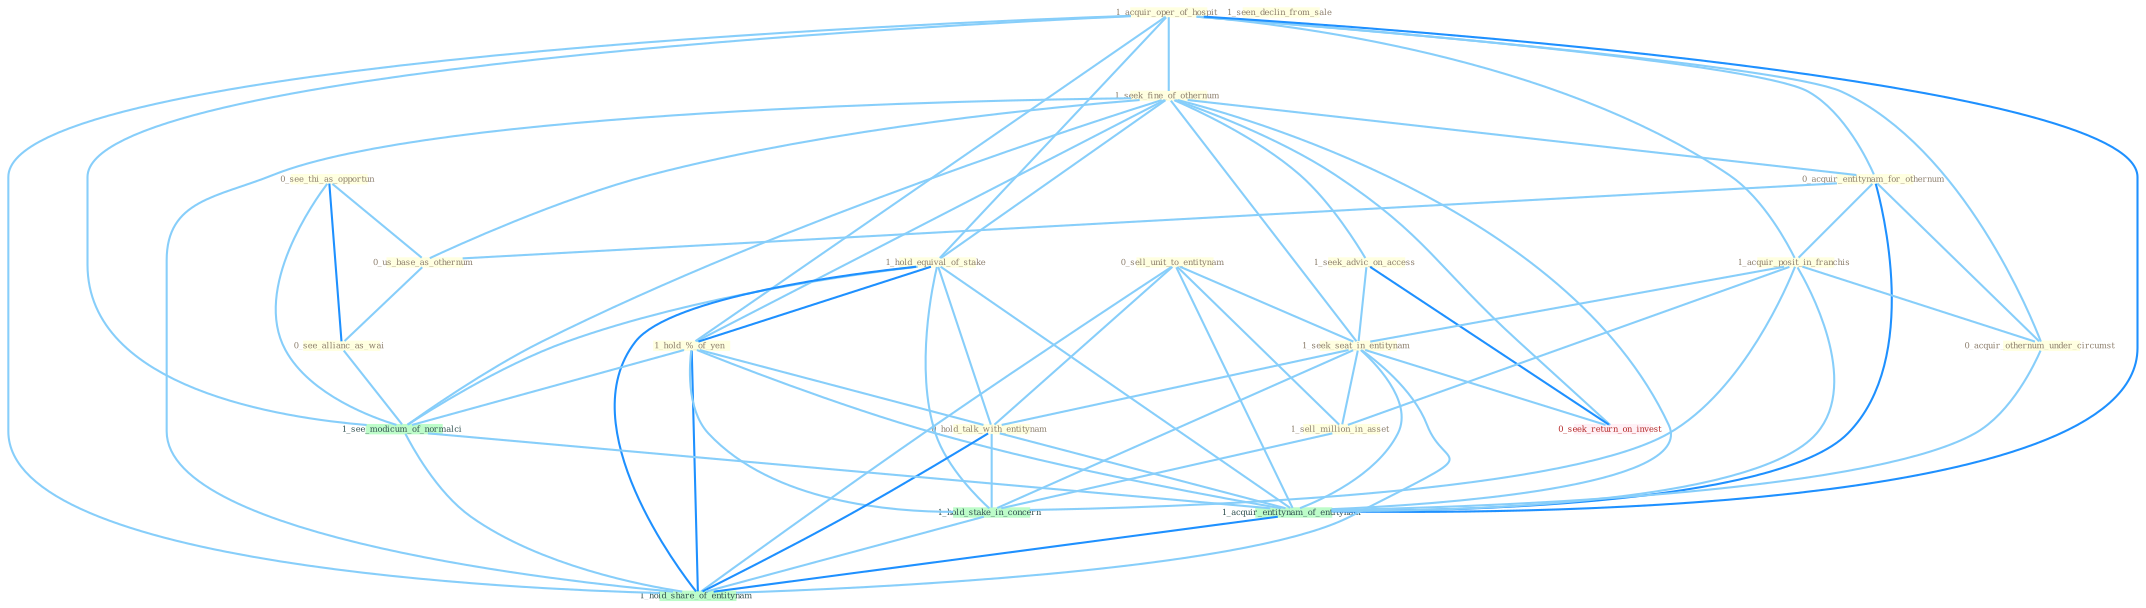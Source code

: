 Graph G{ 
    node
    [shape=polygon,style=filled,width=.5,height=.06,color="#BDFCC9",fixedsize=true,fontsize=4,
    fontcolor="#2f4f4f"];
    {node
    [color="#ffffe0", fontcolor="#8b7d6b"] "1_acquir_oper_of_hospit " "1_seek_fine_of_othernum " "1_seen_declin_from_sale " "0_acquir_entitynam_for_othernum " "0_see_thi_as_opportun " "0_us_base_as_othernum " "0_sell_unit_to_entitynam " "0_see_allianc_as_wai " "1_seek_advic_on_access " "1_acquir_posit_in_franchis " "1_seek_seat_in_entitynam " "1_sell_million_in_asset " "0_acquir_othernum_under_circumst " "1_hold_equival_of_stake " "1_hold_%_of_yen " "0_hold_talk_with_entitynam "}
{node [color="#fff0f5", fontcolor="#b22222"] "0_seek_return_on_invest "}
edge [color="#B0E2FF"];

	"1_acquir_oper_of_hospit " -- "1_seek_fine_of_othernum " [w="1", color="#87cefa" ];
	"1_acquir_oper_of_hospit " -- "0_acquir_entitynam_for_othernum " [w="1", color="#87cefa" ];
	"1_acquir_oper_of_hospit " -- "1_acquir_posit_in_franchis " [w="1", color="#87cefa" ];
	"1_acquir_oper_of_hospit " -- "0_acquir_othernum_under_circumst " [w="1", color="#87cefa" ];
	"1_acquir_oper_of_hospit " -- "1_hold_equival_of_stake " [w="1", color="#87cefa" ];
	"1_acquir_oper_of_hospit " -- "1_hold_%_of_yen " [w="1", color="#87cefa" ];
	"1_acquir_oper_of_hospit " -- "1_see_modicum_of_normalci " [w="1", color="#87cefa" ];
	"1_acquir_oper_of_hospit " -- "1_acquir_entitynam_of_entitynam " [w="2", color="#1e90ff" , len=0.8];
	"1_acquir_oper_of_hospit " -- "1_hold_share_of_entitynam " [w="1", color="#87cefa" ];
	"1_seek_fine_of_othernum " -- "0_acquir_entitynam_for_othernum " [w="1", color="#87cefa" ];
	"1_seek_fine_of_othernum " -- "0_us_base_as_othernum " [w="1", color="#87cefa" ];
	"1_seek_fine_of_othernum " -- "1_seek_advic_on_access " [w="1", color="#87cefa" ];
	"1_seek_fine_of_othernum " -- "1_seek_seat_in_entitynam " [w="1", color="#87cefa" ];
	"1_seek_fine_of_othernum " -- "1_hold_equival_of_stake " [w="1", color="#87cefa" ];
	"1_seek_fine_of_othernum " -- "1_hold_%_of_yen " [w="1", color="#87cefa" ];
	"1_seek_fine_of_othernum " -- "0_seek_return_on_invest " [w="1", color="#87cefa" ];
	"1_seek_fine_of_othernum " -- "1_see_modicum_of_normalci " [w="1", color="#87cefa" ];
	"1_seek_fine_of_othernum " -- "1_acquir_entitynam_of_entitynam " [w="1", color="#87cefa" ];
	"1_seek_fine_of_othernum " -- "1_hold_share_of_entitynam " [w="1", color="#87cefa" ];
	"0_acquir_entitynam_for_othernum " -- "0_us_base_as_othernum " [w="1", color="#87cefa" ];
	"0_acquir_entitynam_for_othernum " -- "1_acquir_posit_in_franchis " [w="1", color="#87cefa" ];
	"0_acquir_entitynam_for_othernum " -- "0_acquir_othernum_under_circumst " [w="1", color="#87cefa" ];
	"0_acquir_entitynam_for_othernum " -- "1_acquir_entitynam_of_entitynam " [w="2", color="#1e90ff" , len=0.8];
	"0_see_thi_as_opportun " -- "0_us_base_as_othernum " [w="1", color="#87cefa" ];
	"0_see_thi_as_opportun " -- "0_see_allianc_as_wai " [w="2", color="#1e90ff" , len=0.8];
	"0_see_thi_as_opportun " -- "1_see_modicum_of_normalci " [w="1", color="#87cefa" ];
	"0_us_base_as_othernum " -- "0_see_allianc_as_wai " [w="1", color="#87cefa" ];
	"0_sell_unit_to_entitynam " -- "1_seek_seat_in_entitynam " [w="1", color="#87cefa" ];
	"0_sell_unit_to_entitynam " -- "1_sell_million_in_asset " [w="1", color="#87cefa" ];
	"0_sell_unit_to_entitynam " -- "0_hold_talk_with_entitynam " [w="1", color="#87cefa" ];
	"0_sell_unit_to_entitynam " -- "1_acquir_entitynam_of_entitynam " [w="1", color="#87cefa" ];
	"0_sell_unit_to_entitynam " -- "1_hold_share_of_entitynam " [w="1", color="#87cefa" ];
	"0_see_allianc_as_wai " -- "1_see_modicum_of_normalci " [w="1", color="#87cefa" ];
	"1_seek_advic_on_access " -- "1_seek_seat_in_entitynam " [w="1", color="#87cefa" ];
	"1_seek_advic_on_access " -- "0_seek_return_on_invest " [w="2", color="#1e90ff" , len=0.8];
	"1_acquir_posit_in_franchis " -- "1_seek_seat_in_entitynam " [w="1", color="#87cefa" ];
	"1_acquir_posit_in_franchis " -- "1_sell_million_in_asset " [w="1", color="#87cefa" ];
	"1_acquir_posit_in_franchis " -- "0_acquir_othernum_under_circumst " [w="1", color="#87cefa" ];
	"1_acquir_posit_in_franchis " -- "1_hold_stake_in_concern " [w="1", color="#87cefa" ];
	"1_acquir_posit_in_franchis " -- "1_acquir_entitynam_of_entitynam " [w="1", color="#87cefa" ];
	"1_seek_seat_in_entitynam " -- "1_sell_million_in_asset " [w="1", color="#87cefa" ];
	"1_seek_seat_in_entitynam " -- "0_hold_talk_with_entitynam " [w="1", color="#87cefa" ];
	"1_seek_seat_in_entitynam " -- "1_hold_stake_in_concern " [w="1", color="#87cefa" ];
	"1_seek_seat_in_entitynam " -- "0_seek_return_on_invest " [w="1", color="#87cefa" ];
	"1_seek_seat_in_entitynam " -- "1_acquir_entitynam_of_entitynam " [w="1", color="#87cefa" ];
	"1_seek_seat_in_entitynam " -- "1_hold_share_of_entitynam " [w="1", color="#87cefa" ];
	"1_sell_million_in_asset " -- "1_hold_stake_in_concern " [w="1", color="#87cefa" ];
	"0_acquir_othernum_under_circumst " -- "1_acquir_entitynam_of_entitynam " [w="1", color="#87cefa" ];
	"1_hold_equival_of_stake " -- "1_hold_%_of_yen " [w="2", color="#1e90ff" , len=0.8];
	"1_hold_equival_of_stake " -- "0_hold_talk_with_entitynam " [w="1", color="#87cefa" ];
	"1_hold_equival_of_stake " -- "1_hold_stake_in_concern " [w="1", color="#87cefa" ];
	"1_hold_equival_of_stake " -- "1_see_modicum_of_normalci " [w="1", color="#87cefa" ];
	"1_hold_equival_of_stake " -- "1_acquir_entitynam_of_entitynam " [w="1", color="#87cefa" ];
	"1_hold_equival_of_stake " -- "1_hold_share_of_entitynam " [w="2", color="#1e90ff" , len=0.8];
	"1_hold_%_of_yen " -- "0_hold_talk_with_entitynam " [w="1", color="#87cefa" ];
	"1_hold_%_of_yen " -- "1_hold_stake_in_concern " [w="1", color="#87cefa" ];
	"1_hold_%_of_yen " -- "1_see_modicum_of_normalci " [w="1", color="#87cefa" ];
	"1_hold_%_of_yen " -- "1_acquir_entitynam_of_entitynam " [w="1", color="#87cefa" ];
	"1_hold_%_of_yen " -- "1_hold_share_of_entitynam " [w="2", color="#1e90ff" , len=0.8];
	"0_hold_talk_with_entitynam " -- "1_hold_stake_in_concern " [w="1", color="#87cefa" ];
	"0_hold_talk_with_entitynam " -- "1_acquir_entitynam_of_entitynam " [w="1", color="#87cefa" ];
	"0_hold_talk_with_entitynam " -- "1_hold_share_of_entitynam " [w="2", color="#1e90ff" , len=0.8];
	"1_hold_stake_in_concern " -- "1_hold_share_of_entitynam " [w="1", color="#87cefa" ];
	"1_see_modicum_of_normalci " -- "1_acquir_entitynam_of_entitynam " [w="1", color="#87cefa" ];
	"1_see_modicum_of_normalci " -- "1_hold_share_of_entitynam " [w="1", color="#87cefa" ];
	"1_acquir_entitynam_of_entitynam " -- "1_hold_share_of_entitynam " [w="2", color="#1e90ff" , len=0.8];
}